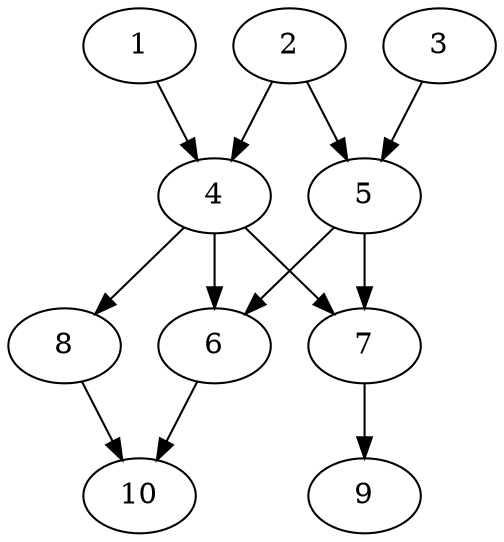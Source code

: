 // DAG automatically generated by daggen at Thu Oct  3 13:58:05 2019
// ./daggen --dot -n 10 --ccr 0.3 --fat 0.5 --regular 0.7 --density 0.6 --mindata 5242880 --maxdata 52428800 
digraph G {
  1 [size="154432853", alpha="0.09", expect_size="46329856"] 
  1 -> 4 [size ="46329856"]
  2 [size="158743893", alpha="0.02", expect_size="47623168"] 
  2 -> 4 [size ="47623168"]
  2 -> 5 [size ="47623168"]
  3 [size="164106240", alpha="0.17", expect_size="49231872"] 
  3 -> 5 [size ="49231872"]
  4 [size="67945813", alpha="0.12", expect_size="20383744"] 
  4 -> 6 [size ="20383744"]
  4 -> 7 [size ="20383744"]
  4 -> 8 [size ="20383744"]
  5 [size="89193813", alpha="0.14", expect_size="26758144"] 
  5 -> 6 [size ="26758144"]
  5 -> 7 [size ="26758144"]
  6 [size="105192107", alpha="0.17", expect_size="31557632"] 
  6 -> 10 [size ="31557632"]
  7 [size="84032853", alpha="0.07", expect_size="25209856"] 
  7 -> 9 [size ="25209856"]
  8 [size="43004587", alpha="0.19", expect_size="12901376"] 
  8 -> 10 [size ="12901376"]
  9 [size="89098240", alpha="0.10", expect_size="26729472"] 
  10 [size="170663253", alpha="0.05", expect_size="51198976"] 
}

